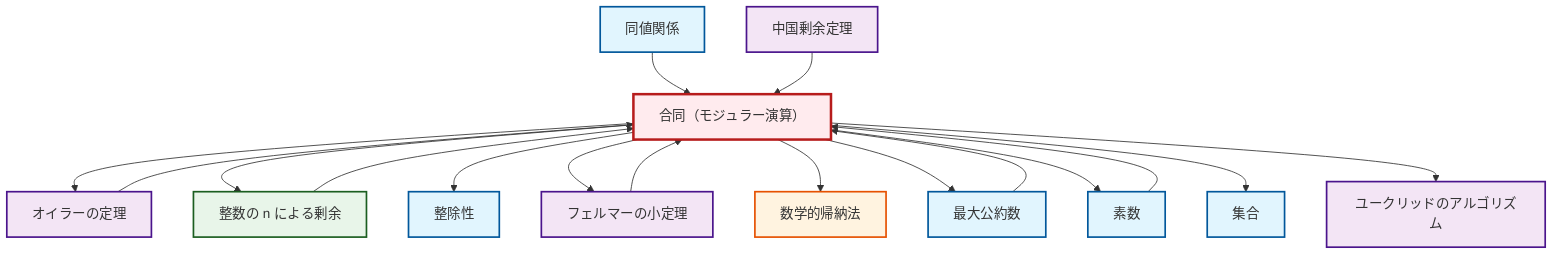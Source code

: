 graph TD
    classDef definition fill:#e1f5fe,stroke:#01579b,stroke-width:2px
    classDef theorem fill:#f3e5f5,stroke:#4a148c,stroke-width:2px
    classDef axiom fill:#fff3e0,stroke:#e65100,stroke-width:2px
    classDef example fill:#e8f5e9,stroke:#1b5e20,stroke-width:2px
    classDef current fill:#ffebee,stroke:#b71c1c,stroke-width:3px
    def-equivalence-relation["同値関係"]:::definition
    def-gcd["最大公約数"]:::definition
    def-congruence["合同（モジュラー演算）"]:::definition
    ax-induction["数学的帰納法"]:::axiom
    def-divisibility["整除性"]:::definition
    def-set["集合"]:::definition
    ex-quotient-integers-mod-n["整数の n による剰余"]:::example
    thm-fermat-little["フェルマーの小定理"]:::theorem
    def-prime["素数"]:::definition
    thm-euclidean-algorithm["ユークリッドのアルゴリズム"]:::theorem
    thm-chinese-remainder["中国剰余定理"]:::theorem
    thm-euler["オイラーの定理"]:::theorem
    def-congruence --> thm-euler
    def-prime --> def-congruence
    def-congruence --> ex-quotient-integers-mod-n
    ex-quotient-integers-mod-n --> def-congruence
    def-congruence --> def-divisibility
    def-congruence --> thm-fermat-little
    thm-euler --> def-congruence
    def-gcd --> def-congruence
    def-congruence --> ax-induction
    def-equivalence-relation --> def-congruence
    def-congruence --> def-gcd
    thm-chinese-remainder --> def-congruence
    def-congruence --> def-prime
    def-congruence --> def-set
    def-congruence --> thm-euclidean-algorithm
    thm-fermat-little --> def-congruence
    class def-congruence current